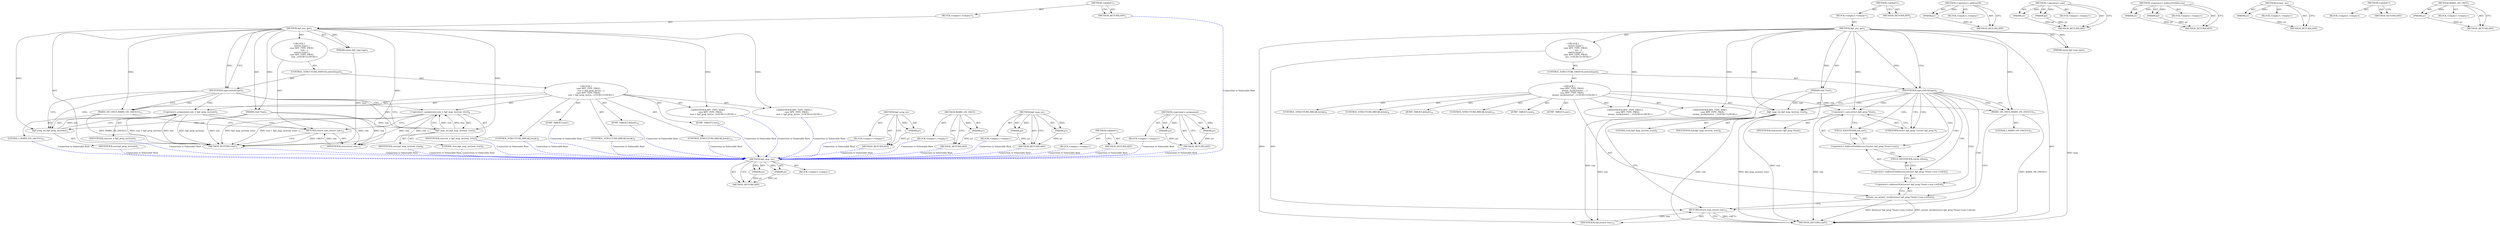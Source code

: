 digraph "&lt;global&gt;" {
vulnerable_80 [label=<(METHOD,bpf_map_inc)>];
vulnerable_81 [label=<(PARAM,p1)>];
vulnerable_82 [label=<(PARAM,p2)>];
vulnerable_83 [label=<(BLOCK,&lt;empty&gt;,&lt;empty&gt;)>];
vulnerable_84 [label=<(METHOD_RETURN,ANY)>];
vulnerable_6 [label=<(METHOD,&lt;global&gt;)<SUB>1</SUB>>];
vulnerable_7 [label=<(BLOCK,&lt;empty&gt;,&lt;empty&gt;)<SUB>1</SUB>>];
vulnerable_8 [label=<(METHOD,bpf_any_get)<SUB>1</SUB>>];
vulnerable_9 [label=<(PARAM,void *raw)<SUB>1</SUB>>];
vulnerable_10 [label=<(PARAM,enum bpf_type type)<SUB>1</SUB>>];
vulnerable_11 [label="<(BLOCK,{
 	switch (type) {
 	case BPF_TYPE_PROG:
		ato...,{
 	switch (type) {
 	case BPF_TYPE_PROG:
		ato...)<SUB>2</SUB>>"];
vulnerable_12 [label=<(CONTROL_STRUCTURE,SWITCH,switch(type))<SUB>3</SUB>>];
vulnerable_13 [label=<(IDENTIFIER,type,switch(type))<SUB>3</SUB>>];
vulnerable_14 [label="<(BLOCK,{
 	case BPF_TYPE_PROG:
		atomic_inc(&amp;((struct ...,{
 	case BPF_TYPE_PROG:
		atomic_inc(&amp;((struct ...)<SUB>3</SUB>>"];
vulnerable_15 [label=<(JUMP_TARGET,case)<SUB>4</SUB>>];
vulnerable_16 [label="<(IDENTIFIER,BPF_TYPE_PROG,{
 	case BPF_TYPE_PROG:
		atomic_inc(&amp;((struct ...)<SUB>4</SUB>>"];
vulnerable_17 [label=<(atomic_inc,atomic_inc(&amp;((struct bpf_prog *)raw)-&gt;aux-&gt;refcnt))<SUB>5</SUB>>];
vulnerable_18 [label=<(&lt;operator&gt;.addressOf,&amp;((struct bpf_prog *)raw)-&gt;aux-&gt;refcnt)<SUB>5</SUB>>];
vulnerable_19 [label=<(&lt;operator&gt;.indirectFieldAccess,((struct bpf_prog *)raw)-&gt;aux-&gt;refcnt)<SUB>5</SUB>>];
vulnerable_20 [label=<(&lt;operator&gt;.indirectFieldAccess,((struct bpf_prog *)raw)-&gt;aux)<SUB>5</SUB>>];
vulnerable_21 [label=<(&lt;operator&gt;.cast,(struct bpf_prog *)raw)<SUB>5</SUB>>];
vulnerable_22 [label=<(UNKNOWN,struct bpf_prog *,struct bpf_prog *)<SUB>5</SUB>>];
vulnerable_23 [label=<(IDENTIFIER,raw,(struct bpf_prog *)raw)<SUB>5</SUB>>];
vulnerable_24 [label=<(FIELD_IDENTIFIER,aux,aux)<SUB>5</SUB>>];
vulnerable_25 [label=<(FIELD_IDENTIFIER,refcnt,refcnt)<SUB>5</SUB>>];
vulnerable_26 [label=<(CONTROL_STRUCTURE,BREAK,break;)<SUB>6</SUB>>];
vulnerable_27 [label=<(JUMP_TARGET,case)<SUB>7</SUB>>];
vulnerable_28 [label="<(IDENTIFIER,BPF_TYPE_MAP,{
 	case BPF_TYPE_PROG:
		atomic_inc(&amp;((struct ...)<SUB>7</SUB>>"];
vulnerable_29 [label=<(bpf_map_inc,bpf_map_inc(raw, true))<SUB>8</SUB>>];
vulnerable_30 [label=<(IDENTIFIER,raw,bpf_map_inc(raw, true))<SUB>8</SUB>>];
vulnerable_31 [label=<(LITERAL,true,bpf_map_inc(raw, true))<SUB>8</SUB>>];
vulnerable_32 [label=<(CONTROL_STRUCTURE,BREAK,break;)<SUB>9</SUB>>];
vulnerable_33 [label=<(JUMP_TARGET,default)<SUB>10</SUB>>];
vulnerable_34 [label=<(WARN_ON_ONCE,WARN_ON_ONCE(1))<SUB>11</SUB>>];
vulnerable_35 [label=<(LITERAL,1,WARN_ON_ONCE(1))<SUB>11</SUB>>];
vulnerable_36 [label=<(CONTROL_STRUCTURE,BREAK,break;)<SUB>12</SUB>>];
vulnerable_37 [label=<(RETURN,return raw;,return raw;)<SUB>15</SUB>>];
vulnerable_38 [label=<(IDENTIFIER,raw,return raw;)<SUB>15</SUB>>];
vulnerable_39 [label=<(METHOD_RETURN,void*)<SUB>1</SUB>>];
vulnerable_41 [label=<(METHOD_RETURN,ANY)<SUB>1</SUB>>];
vulnerable_66 [label=<(METHOD,&lt;operator&gt;.addressOf)>];
vulnerable_67 [label=<(PARAM,p1)>];
vulnerable_68 [label=<(BLOCK,&lt;empty&gt;,&lt;empty&gt;)>];
vulnerable_69 [label=<(METHOD_RETURN,ANY)>];
vulnerable_75 [label=<(METHOD,&lt;operator&gt;.cast)>];
vulnerable_76 [label=<(PARAM,p1)>];
vulnerable_77 [label=<(PARAM,p2)>];
vulnerable_78 [label=<(BLOCK,&lt;empty&gt;,&lt;empty&gt;)>];
vulnerable_79 [label=<(METHOD_RETURN,ANY)>];
vulnerable_70 [label=<(METHOD,&lt;operator&gt;.indirectFieldAccess)>];
vulnerable_71 [label=<(PARAM,p1)>];
vulnerable_72 [label=<(PARAM,p2)>];
vulnerable_73 [label=<(BLOCK,&lt;empty&gt;,&lt;empty&gt;)>];
vulnerable_74 [label=<(METHOD_RETURN,ANY)>];
vulnerable_62 [label=<(METHOD,atomic_inc)>];
vulnerable_63 [label=<(PARAM,p1)>];
vulnerable_64 [label=<(BLOCK,&lt;empty&gt;,&lt;empty&gt;)>];
vulnerable_65 [label=<(METHOD_RETURN,ANY)>];
vulnerable_56 [label=<(METHOD,&lt;global&gt;)<SUB>1</SUB>>];
vulnerable_57 [label=<(BLOCK,&lt;empty&gt;,&lt;empty&gt;)>];
vulnerable_58 [label=<(METHOD_RETURN,ANY)>];
vulnerable_85 [label=<(METHOD,WARN_ON_ONCE)>];
vulnerable_86 [label=<(PARAM,p1)>];
vulnerable_87 [label=<(BLOCK,&lt;empty&gt;,&lt;empty&gt;)>];
vulnerable_88 [label=<(METHOD_RETURN,ANY)>];
fixed_6 [label=<(METHOD,&lt;global&gt;)<SUB>1</SUB>>];
fixed_7 [label=<(BLOCK,&lt;empty&gt;,&lt;empty&gt;)<SUB>1</SUB>>];
fixed_8 [label=<(METHOD,bpf_any_get)<SUB>1</SUB>>];
fixed_9 [label=<(PARAM,void *raw)<SUB>1</SUB>>];
fixed_10 [label=<(PARAM,enum bpf_type type)<SUB>1</SUB>>];
fixed_11 [label="<(BLOCK,{
 	switch (type) {
 	case BPF_TYPE_PROG:
		raw...,{
 	switch (type) {
 	case BPF_TYPE_PROG:
		raw...)<SUB>2</SUB>>"];
fixed_12 [label=<(CONTROL_STRUCTURE,SWITCH,switch(type))<SUB>3</SUB>>];
fixed_13 [label=<(IDENTIFIER,type,switch(type))<SUB>3</SUB>>];
fixed_14 [label="<(BLOCK,{
 	case BPF_TYPE_PROG:
		raw = bpf_prog_inc(ra...,{
 	case BPF_TYPE_PROG:
		raw = bpf_prog_inc(ra...)<SUB>3</SUB>>"];
fixed_15 [label=<(JUMP_TARGET,case)<SUB>4</SUB>>];
fixed_16 [label="<(IDENTIFIER,BPF_TYPE_PROG,{
 	case BPF_TYPE_PROG:
		raw = bpf_prog_inc(ra...)<SUB>4</SUB>>"];
fixed_17 [label=<(&lt;operator&gt;.assignment,raw = bpf_prog_inc(raw))<SUB>5</SUB>>];
fixed_18 [label=<(IDENTIFIER,raw,raw = bpf_prog_inc(raw))<SUB>5</SUB>>];
fixed_19 [label=<(bpf_prog_inc,bpf_prog_inc(raw))<SUB>5</SUB>>];
fixed_20 [label=<(IDENTIFIER,raw,bpf_prog_inc(raw))<SUB>5</SUB>>];
fixed_21 [label=<(CONTROL_STRUCTURE,BREAK,break;)<SUB>6</SUB>>];
fixed_22 [label=<(JUMP_TARGET,case)<SUB>7</SUB>>];
fixed_23 [label="<(IDENTIFIER,BPF_TYPE_MAP,{
 	case BPF_TYPE_PROG:
		raw = bpf_prog_inc(ra...)<SUB>7</SUB>>"];
fixed_24 [label=<(&lt;operator&gt;.assignment,raw = bpf_map_inc(raw, true))<SUB>8</SUB>>];
fixed_25 [label=<(IDENTIFIER,raw,raw = bpf_map_inc(raw, true))<SUB>8</SUB>>];
fixed_26 [label=<(bpf_map_inc,bpf_map_inc(raw, true))<SUB>8</SUB>>];
fixed_27 [label=<(IDENTIFIER,raw,bpf_map_inc(raw, true))<SUB>8</SUB>>];
fixed_28 [label=<(LITERAL,true,bpf_map_inc(raw, true))<SUB>8</SUB>>];
fixed_29 [label=<(CONTROL_STRUCTURE,BREAK,break;)<SUB>9</SUB>>];
fixed_30 [label=<(JUMP_TARGET,default)<SUB>10</SUB>>];
fixed_31 [label=<(WARN_ON_ONCE,WARN_ON_ONCE(1))<SUB>11</SUB>>];
fixed_32 [label=<(LITERAL,1,WARN_ON_ONCE(1))<SUB>11</SUB>>];
fixed_33 [label=<(CONTROL_STRUCTURE,BREAK,break;)<SUB>12</SUB>>];
fixed_34 [label=<(RETURN,return raw;,return raw;)<SUB>15</SUB>>];
fixed_35 [label=<(IDENTIFIER,raw,return raw;)<SUB>15</SUB>>];
fixed_36 [label=<(METHOD_RETURN,void*)<SUB>1</SUB>>];
fixed_38 [label=<(METHOD_RETURN,ANY)<SUB>1</SUB>>];
fixed_64 [label=<(METHOD,bpf_prog_inc)>];
fixed_65 [label=<(PARAM,p1)>];
fixed_66 [label=<(BLOCK,&lt;empty&gt;,&lt;empty&gt;)>];
fixed_67 [label=<(METHOD_RETURN,ANY)>];
fixed_73 [label=<(METHOD,WARN_ON_ONCE)>];
fixed_74 [label=<(PARAM,p1)>];
fixed_75 [label=<(BLOCK,&lt;empty&gt;,&lt;empty&gt;)>];
fixed_76 [label=<(METHOD_RETURN,ANY)>];
fixed_68 [label=<(METHOD,bpf_map_inc)>];
fixed_69 [label=<(PARAM,p1)>];
fixed_70 [label=<(PARAM,p2)>];
fixed_71 [label=<(BLOCK,&lt;empty&gt;,&lt;empty&gt;)>];
fixed_72 [label=<(METHOD_RETURN,ANY)>];
fixed_59 [label=<(METHOD,&lt;operator&gt;.assignment)>];
fixed_60 [label=<(PARAM,p1)>];
fixed_61 [label=<(PARAM,p2)>];
fixed_62 [label=<(BLOCK,&lt;empty&gt;,&lt;empty&gt;)>];
fixed_63 [label=<(METHOD_RETURN,ANY)>];
fixed_53 [label=<(METHOD,&lt;global&gt;)<SUB>1</SUB>>];
fixed_54 [label=<(BLOCK,&lt;empty&gt;,&lt;empty&gt;)>];
fixed_55 [label=<(METHOD_RETURN,ANY)>];
vulnerable_80 -> vulnerable_81  [key=0, label="AST: "];
vulnerable_80 -> vulnerable_81  [key=1, label="DDG: "];
vulnerable_80 -> vulnerable_83  [key=0, label="AST: "];
vulnerable_80 -> vulnerable_82  [key=0, label="AST: "];
vulnerable_80 -> vulnerable_82  [key=1, label="DDG: "];
vulnerable_80 -> vulnerable_84  [key=0, label="AST: "];
vulnerable_80 -> vulnerable_84  [key=1, label="CFG: "];
vulnerable_81 -> vulnerable_84  [key=0, label="DDG: p1"];
vulnerable_82 -> vulnerable_84  [key=0, label="DDG: p2"];
vulnerable_6 -> vulnerable_7  [key=0, label="AST: "];
vulnerable_6 -> vulnerable_41  [key=0, label="AST: "];
vulnerable_6 -> vulnerable_41  [key=1, label="CFG: "];
vulnerable_7 -> vulnerable_8  [key=0, label="AST: "];
vulnerable_8 -> vulnerable_9  [key=0, label="AST: "];
vulnerable_8 -> vulnerable_9  [key=1, label="DDG: "];
vulnerable_8 -> vulnerable_10  [key=0, label="AST: "];
vulnerable_8 -> vulnerable_10  [key=1, label="DDG: "];
vulnerable_8 -> vulnerable_11  [key=0, label="AST: "];
vulnerable_8 -> vulnerable_39  [key=0, label="AST: "];
vulnerable_8 -> vulnerable_13  [key=0, label="CFG: "];
vulnerable_8 -> vulnerable_13  [key=1, label="DDG: "];
vulnerable_8 -> vulnerable_38  [key=0, label="DDG: "];
vulnerable_8 -> vulnerable_16  [key=0, label="DDG: "];
vulnerable_8 -> vulnerable_28  [key=0, label="DDG: "];
vulnerable_8 -> vulnerable_29  [key=0, label="DDG: "];
vulnerable_8 -> vulnerable_34  [key=0, label="DDG: "];
vulnerable_8 -> vulnerable_21  [key=0, label="DDG: "];
vulnerable_9 -> vulnerable_39  [key=0, label="DDG: raw"];
vulnerable_9 -> vulnerable_38  [key=0, label="DDG: raw"];
vulnerable_9 -> vulnerable_29  [key=0, label="DDG: raw"];
vulnerable_9 -> vulnerable_21  [key=0, label="DDG: raw"];
vulnerable_10 -> vulnerable_39  [key=0, label="DDG: type"];
vulnerable_11 -> vulnerable_12  [key=0, label="AST: "];
vulnerable_11 -> vulnerable_37  [key=0, label="AST: "];
vulnerable_12 -> vulnerable_13  [key=0, label="AST: "];
vulnerable_12 -> vulnerable_14  [key=0, label="AST: "];
vulnerable_13 -> vulnerable_22  [key=0, label="CFG: "];
vulnerable_13 -> vulnerable_22  [key=1, label="CDG: "];
vulnerable_13 -> vulnerable_29  [key=0, label="CFG: "];
vulnerable_13 -> vulnerable_29  [key=1, label="CDG: "];
vulnerable_13 -> vulnerable_34  [key=0, label="CFG: "];
vulnerable_13 -> vulnerable_34  [key=1, label="CDG: "];
vulnerable_13 -> vulnerable_24  [key=0, label="CDG: "];
vulnerable_13 -> vulnerable_17  [key=0, label="CDG: "];
vulnerable_13 -> vulnerable_21  [key=0, label="CDG: "];
vulnerable_13 -> vulnerable_18  [key=0, label="CDG: "];
vulnerable_13 -> vulnerable_19  [key=0, label="CDG: "];
vulnerable_13 -> vulnerable_20  [key=0, label="CDG: "];
vulnerable_13 -> vulnerable_25  [key=0, label="CDG: "];
vulnerable_14 -> vulnerable_15  [key=0, label="AST: "];
vulnerable_14 -> vulnerable_16  [key=0, label="AST: "];
vulnerable_14 -> vulnerable_17  [key=0, label="AST: "];
vulnerable_14 -> vulnerable_26  [key=0, label="AST: "];
vulnerable_14 -> vulnerable_27  [key=0, label="AST: "];
vulnerable_14 -> vulnerable_28  [key=0, label="AST: "];
vulnerable_14 -> vulnerable_29  [key=0, label="AST: "];
vulnerable_14 -> vulnerable_32  [key=0, label="AST: "];
vulnerable_14 -> vulnerable_33  [key=0, label="AST: "];
vulnerable_14 -> vulnerable_34  [key=0, label="AST: "];
vulnerable_14 -> vulnerable_36  [key=0, label="AST: "];
vulnerable_17 -> vulnerable_18  [key=0, label="AST: "];
vulnerable_17 -> vulnerable_37  [key=0, label="CFG: "];
vulnerable_17 -> vulnerable_39  [key=0, label="DDG: &amp;((struct bpf_prog *)raw)-&gt;aux-&gt;refcnt"];
vulnerable_17 -> vulnerable_39  [key=1, label="DDG: atomic_inc(&amp;((struct bpf_prog *)raw)-&gt;aux-&gt;refcnt)"];
vulnerable_18 -> vulnerable_19  [key=0, label="AST: "];
vulnerable_18 -> vulnerable_17  [key=0, label="CFG: "];
vulnerable_19 -> vulnerable_20  [key=0, label="AST: "];
vulnerable_19 -> vulnerable_25  [key=0, label="AST: "];
vulnerable_19 -> vulnerable_18  [key=0, label="CFG: "];
vulnerable_20 -> vulnerable_21  [key=0, label="AST: "];
vulnerable_20 -> vulnerable_24  [key=0, label="AST: "];
vulnerable_20 -> vulnerable_25  [key=0, label="CFG: "];
vulnerable_21 -> vulnerable_22  [key=0, label="AST: "];
vulnerable_21 -> vulnerable_23  [key=0, label="AST: "];
vulnerable_21 -> vulnerable_24  [key=0, label="CFG: "];
vulnerable_21 -> vulnerable_39  [key=0, label="DDG: raw"];
vulnerable_22 -> vulnerable_21  [key=0, label="CFG: "];
vulnerable_24 -> vulnerable_20  [key=0, label="CFG: "];
vulnerable_25 -> vulnerable_19  [key=0, label="CFG: "];
vulnerable_29 -> vulnerable_30  [key=0, label="AST: "];
vulnerable_29 -> vulnerable_31  [key=0, label="AST: "];
vulnerable_29 -> vulnerable_37  [key=0, label="CFG: "];
vulnerable_29 -> vulnerable_39  [key=0, label="DDG: raw"];
vulnerable_29 -> vulnerable_39  [key=1, label="DDG: bpf_map_inc(raw, true)"];
vulnerable_29 -> vulnerable_38  [key=0, label="DDG: raw"];
vulnerable_34 -> vulnerable_35  [key=0, label="AST: "];
vulnerable_34 -> vulnerable_37  [key=0, label="CFG: "];
vulnerable_34 -> vulnerable_39  [key=0, label="DDG: WARN_ON_ONCE(1)"];
vulnerable_37 -> vulnerable_38  [key=0, label="AST: "];
vulnerable_37 -> vulnerable_39  [key=0, label="CFG: "];
vulnerable_37 -> vulnerable_39  [key=1, label="DDG: &lt;RET&gt;"];
vulnerable_38 -> vulnerable_37  [key=0, label="DDG: raw"];
vulnerable_66 -> vulnerable_67  [key=0, label="AST: "];
vulnerable_66 -> vulnerable_67  [key=1, label="DDG: "];
vulnerable_66 -> vulnerable_68  [key=0, label="AST: "];
vulnerable_66 -> vulnerable_69  [key=0, label="AST: "];
vulnerable_66 -> vulnerable_69  [key=1, label="CFG: "];
vulnerable_67 -> vulnerable_69  [key=0, label="DDG: p1"];
vulnerable_75 -> vulnerable_76  [key=0, label="AST: "];
vulnerable_75 -> vulnerable_76  [key=1, label="DDG: "];
vulnerable_75 -> vulnerable_78  [key=0, label="AST: "];
vulnerable_75 -> vulnerable_77  [key=0, label="AST: "];
vulnerable_75 -> vulnerable_77  [key=1, label="DDG: "];
vulnerable_75 -> vulnerable_79  [key=0, label="AST: "];
vulnerable_75 -> vulnerable_79  [key=1, label="CFG: "];
vulnerable_76 -> vulnerable_79  [key=0, label="DDG: p1"];
vulnerable_77 -> vulnerable_79  [key=0, label="DDG: p2"];
vulnerable_70 -> vulnerable_71  [key=0, label="AST: "];
vulnerable_70 -> vulnerable_71  [key=1, label="DDG: "];
vulnerable_70 -> vulnerable_73  [key=0, label="AST: "];
vulnerable_70 -> vulnerable_72  [key=0, label="AST: "];
vulnerable_70 -> vulnerable_72  [key=1, label="DDG: "];
vulnerable_70 -> vulnerable_74  [key=0, label="AST: "];
vulnerable_70 -> vulnerable_74  [key=1, label="CFG: "];
vulnerable_71 -> vulnerable_74  [key=0, label="DDG: p1"];
vulnerable_72 -> vulnerable_74  [key=0, label="DDG: p2"];
vulnerable_62 -> vulnerable_63  [key=0, label="AST: "];
vulnerable_62 -> vulnerable_63  [key=1, label="DDG: "];
vulnerable_62 -> vulnerable_64  [key=0, label="AST: "];
vulnerable_62 -> vulnerable_65  [key=0, label="AST: "];
vulnerable_62 -> vulnerable_65  [key=1, label="CFG: "];
vulnerable_63 -> vulnerable_65  [key=0, label="DDG: p1"];
vulnerable_56 -> vulnerable_57  [key=0, label="AST: "];
vulnerable_56 -> vulnerable_58  [key=0, label="AST: "];
vulnerable_56 -> vulnerable_58  [key=1, label="CFG: "];
vulnerable_85 -> vulnerable_86  [key=0, label="AST: "];
vulnerable_85 -> vulnerable_86  [key=1, label="DDG: "];
vulnerable_85 -> vulnerable_87  [key=0, label="AST: "];
vulnerable_85 -> vulnerable_88  [key=0, label="AST: "];
vulnerable_85 -> vulnerable_88  [key=1, label="CFG: "];
vulnerable_86 -> vulnerable_88  [key=0, label="DDG: p1"];
fixed_6 -> fixed_7  [key=0, label="AST: "];
fixed_6 -> fixed_38  [key=0, label="AST: "];
fixed_6 -> fixed_38  [key=1, label="CFG: "];
fixed_7 -> fixed_8  [key=0, label="AST: "];
fixed_8 -> fixed_9  [key=0, label="AST: "];
fixed_8 -> fixed_9  [key=1, label="DDG: "];
fixed_8 -> fixed_10  [key=0, label="AST: "];
fixed_8 -> fixed_10  [key=1, label="DDG: "];
fixed_8 -> fixed_11  [key=0, label="AST: "];
fixed_8 -> fixed_36  [key=0, label="AST: "];
fixed_8 -> fixed_13  [key=0, label="CFG: "];
fixed_8 -> fixed_13  [key=1, label="DDG: "];
fixed_8 -> fixed_35  [key=0, label="DDG: "];
fixed_8 -> fixed_16  [key=0, label="DDG: "];
fixed_8 -> fixed_23  [key=0, label="DDG: "];
fixed_8 -> fixed_31  [key=0, label="DDG: "];
fixed_8 -> fixed_19  [key=0, label="DDG: "];
fixed_8 -> fixed_26  [key=0, label="DDG: "];
fixed_9 -> fixed_36  [key=0, label="DDG: raw"];
fixed_9 -> fixed_35  [key=0, label="DDG: raw"];
fixed_9 -> fixed_19  [key=0, label="DDG: raw"];
fixed_9 -> fixed_26  [key=0, label="DDG: raw"];
fixed_10 -> fixed_36  [key=0, label="DDG: type"];
fixed_11 -> fixed_12  [key=0, label="AST: "];
fixed_11 -> fixed_34  [key=0, label="AST: "];
fixed_12 -> fixed_13  [key=0, label="AST: "];
fixed_12 -> fixed_14  [key=0, label="AST: "];
fixed_13 -> fixed_19  [key=0, label="CFG: "];
fixed_13 -> fixed_19  [key=1, label="CDG: "];
fixed_13 -> fixed_26  [key=0, label="CFG: "];
fixed_13 -> fixed_26  [key=1, label="CDG: "];
fixed_13 -> fixed_31  [key=0, label="CFG: "];
fixed_13 -> fixed_31  [key=1, label="CDG: "];
fixed_13 -> fixed_24  [key=0, label="CDG: "];
fixed_13 -> fixed_17  [key=0, label="CDG: "];
fixed_14 -> fixed_15  [key=0, label="AST: "];
fixed_14 -> fixed_16  [key=0, label="AST: "];
fixed_14 -> fixed_17  [key=0, label="AST: "];
fixed_14 -> fixed_21  [key=0, label="AST: "];
fixed_14 -> fixed_22  [key=0, label="AST: "];
fixed_14 -> fixed_23  [key=0, label="AST: "];
fixed_14 -> fixed_24  [key=0, label="AST: "];
fixed_14 -> fixed_29  [key=0, label="AST: "];
fixed_14 -> fixed_30  [key=0, label="AST: "];
fixed_14 -> fixed_31  [key=0, label="AST: "];
fixed_14 -> fixed_33  [key=0, label="AST: "];
fixed_15 -> vulnerable_80  [color=blue, key=0, label="Connection to Vulnerable Root", penwidth="2.0", style=dashed];
fixed_16 -> vulnerable_80  [color=blue, key=0, label="Connection to Vulnerable Root", penwidth="2.0", style=dashed];
fixed_17 -> fixed_18  [key=0, label="AST: "];
fixed_17 -> fixed_19  [key=0, label="AST: "];
fixed_17 -> fixed_34  [key=0, label="CFG: "];
fixed_17 -> fixed_36  [key=0, label="DDG: raw"];
fixed_17 -> fixed_36  [key=1, label="DDG: bpf_prog_inc(raw)"];
fixed_17 -> fixed_36  [key=2, label="DDG: raw = bpf_prog_inc(raw)"];
fixed_17 -> fixed_35  [key=0, label="DDG: raw"];
fixed_18 -> vulnerable_80  [color=blue, key=0, label="Connection to Vulnerable Root", penwidth="2.0", style=dashed];
fixed_19 -> fixed_20  [key=0, label="AST: "];
fixed_19 -> fixed_17  [key=0, label="CFG: "];
fixed_19 -> fixed_17  [key=1, label="DDG: raw"];
fixed_20 -> vulnerable_80  [color=blue, key=0, label="Connection to Vulnerable Root", penwidth="2.0", style=dashed];
fixed_21 -> vulnerable_80  [color=blue, key=0, label="Connection to Vulnerable Root", penwidth="2.0", style=dashed];
fixed_22 -> vulnerable_80  [color=blue, key=0, label="Connection to Vulnerable Root", penwidth="2.0", style=dashed];
fixed_23 -> vulnerable_80  [color=blue, key=0, label="Connection to Vulnerable Root", penwidth="2.0", style=dashed];
fixed_24 -> fixed_25  [key=0, label="AST: "];
fixed_24 -> fixed_26  [key=0, label="AST: "];
fixed_24 -> fixed_34  [key=0, label="CFG: "];
fixed_24 -> fixed_36  [key=0, label="DDG: raw"];
fixed_24 -> fixed_36  [key=1, label="DDG: bpf_map_inc(raw, true)"];
fixed_24 -> fixed_36  [key=2, label="DDG: raw = bpf_map_inc(raw, true)"];
fixed_24 -> fixed_35  [key=0, label="DDG: raw"];
fixed_25 -> vulnerable_80  [color=blue, key=0, label="Connection to Vulnerable Root", penwidth="2.0", style=dashed];
fixed_26 -> fixed_27  [key=0, label="AST: "];
fixed_26 -> fixed_28  [key=0, label="AST: "];
fixed_26 -> fixed_24  [key=0, label="CFG: "];
fixed_26 -> fixed_24  [key=1, label="DDG: raw"];
fixed_26 -> fixed_24  [key=2, label="DDG: true"];
fixed_27 -> vulnerable_80  [color=blue, key=0, label="Connection to Vulnerable Root", penwidth="2.0", style=dashed];
fixed_28 -> vulnerable_80  [color=blue, key=0, label="Connection to Vulnerable Root", penwidth="2.0", style=dashed];
fixed_29 -> vulnerable_80  [color=blue, key=0, label="Connection to Vulnerable Root", penwidth="2.0", style=dashed];
fixed_30 -> vulnerable_80  [color=blue, key=0, label="Connection to Vulnerable Root", penwidth="2.0", style=dashed];
fixed_31 -> fixed_32  [key=0, label="AST: "];
fixed_31 -> fixed_34  [key=0, label="CFG: "];
fixed_31 -> fixed_36  [key=0, label="DDG: WARN_ON_ONCE(1)"];
fixed_32 -> vulnerable_80  [color=blue, key=0, label="Connection to Vulnerable Root", penwidth="2.0", style=dashed];
fixed_33 -> vulnerable_80  [color=blue, key=0, label="Connection to Vulnerable Root", penwidth="2.0", style=dashed];
fixed_34 -> fixed_35  [key=0, label="AST: "];
fixed_34 -> fixed_36  [key=0, label="CFG: "];
fixed_34 -> fixed_36  [key=1, label="DDG: &lt;RET&gt;"];
fixed_35 -> fixed_34  [key=0, label="DDG: raw"];
fixed_36 -> vulnerable_80  [color=blue, key=0, label="Connection to Vulnerable Root", penwidth="2.0", style=dashed];
fixed_38 -> vulnerable_80  [color=blue, key=0, label="Connection to Vulnerable Root", penwidth="2.0", style=dashed];
fixed_64 -> fixed_65  [key=0, label="AST: "];
fixed_64 -> fixed_65  [key=1, label="DDG: "];
fixed_64 -> fixed_66  [key=0, label="AST: "];
fixed_64 -> fixed_67  [key=0, label="AST: "];
fixed_64 -> fixed_67  [key=1, label="CFG: "];
fixed_65 -> fixed_67  [key=0, label="DDG: p1"];
fixed_66 -> vulnerable_80  [color=blue, key=0, label="Connection to Vulnerable Root", penwidth="2.0", style=dashed];
fixed_67 -> vulnerable_80  [color=blue, key=0, label="Connection to Vulnerable Root", penwidth="2.0", style=dashed];
fixed_73 -> fixed_74  [key=0, label="AST: "];
fixed_73 -> fixed_74  [key=1, label="DDG: "];
fixed_73 -> fixed_75  [key=0, label="AST: "];
fixed_73 -> fixed_76  [key=0, label="AST: "];
fixed_73 -> fixed_76  [key=1, label="CFG: "];
fixed_74 -> fixed_76  [key=0, label="DDG: p1"];
fixed_75 -> vulnerable_80  [color=blue, key=0, label="Connection to Vulnerable Root", penwidth="2.0", style=dashed];
fixed_76 -> vulnerable_80  [color=blue, key=0, label="Connection to Vulnerable Root", penwidth="2.0", style=dashed];
fixed_68 -> fixed_69  [key=0, label="AST: "];
fixed_68 -> fixed_69  [key=1, label="DDG: "];
fixed_68 -> fixed_71  [key=0, label="AST: "];
fixed_68 -> fixed_70  [key=0, label="AST: "];
fixed_68 -> fixed_70  [key=1, label="DDG: "];
fixed_68 -> fixed_72  [key=0, label="AST: "];
fixed_68 -> fixed_72  [key=1, label="CFG: "];
fixed_69 -> fixed_72  [key=0, label="DDG: p1"];
fixed_70 -> fixed_72  [key=0, label="DDG: p2"];
fixed_71 -> vulnerable_80  [color=blue, key=0, label="Connection to Vulnerable Root", penwidth="2.0", style=dashed];
fixed_72 -> vulnerable_80  [color=blue, key=0, label="Connection to Vulnerable Root", penwidth="2.0", style=dashed];
fixed_59 -> fixed_60  [key=0, label="AST: "];
fixed_59 -> fixed_60  [key=1, label="DDG: "];
fixed_59 -> fixed_62  [key=0, label="AST: "];
fixed_59 -> fixed_61  [key=0, label="AST: "];
fixed_59 -> fixed_61  [key=1, label="DDG: "];
fixed_59 -> fixed_63  [key=0, label="AST: "];
fixed_59 -> fixed_63  [key=1, label="CFG: "];
fixed_60 -> fixed_63  [key=0, label="DDG: p1"];
fixed_61 -> fixed_63  [key=0, label="DDG: p2"];
fixed_62 -> vulnerable_80  [color=blue, key=0, label="Connection to Vulnerable Root", penwidth="2.0", style=dashed];
fixed_63 -> vulnerable_80  [color=blue, key=0, label="Connection to Vulnerable Root", penwidth="2.0", style=dashed];
fixed_53 -> fixed_54  [key=0, label="AST: "];
fixed_53 -> fixed_55  [key=0, label="AST: "];
fixed_53 -> fixed_55  [key=1, label="CFG: "];
fixed_54 -> vulnerable_80  [color=blue, key=0, label="Connection to Vulnerable Root", penwidth="2.0", style=dashed];
fixed_55 -> vulnerable_80  [color=blue, key=0, label="Connection to Vulnerable Root", penwidth="2.0", style=dashed];
}
